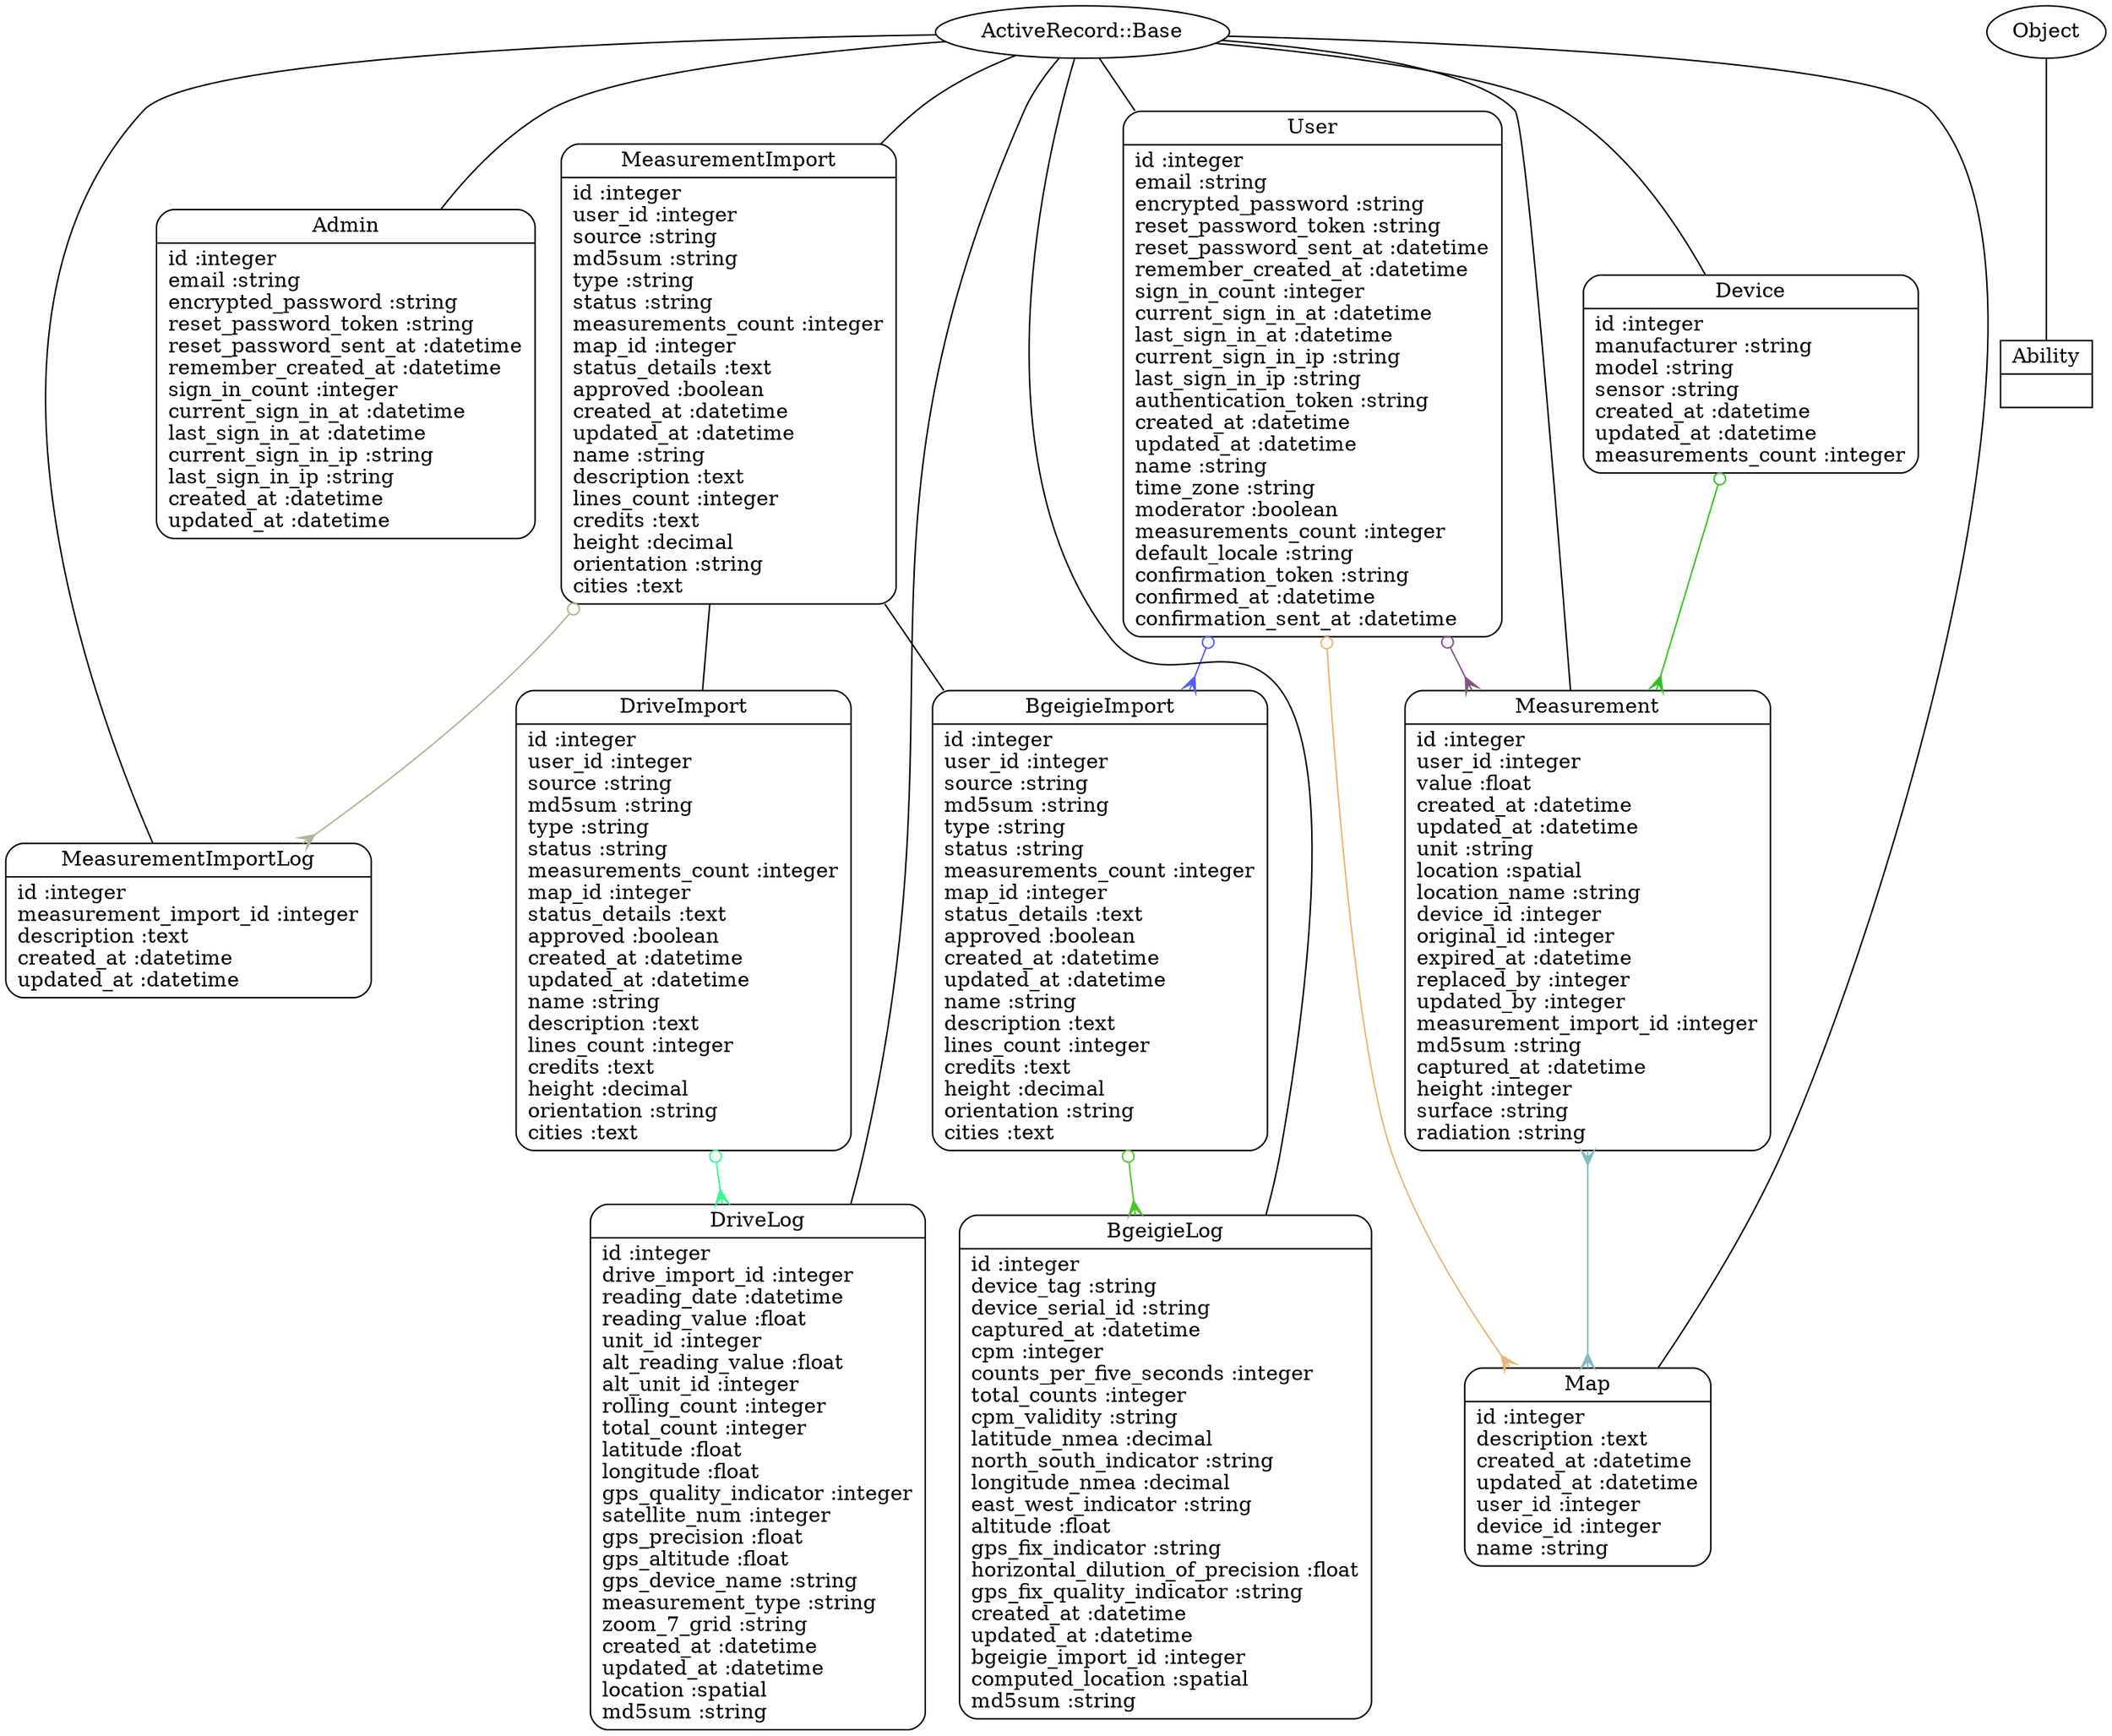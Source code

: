 digraph models_diagram {
	graph[overlap=false, splines=true]
	"MeasurementImport" [shape=Mrecord, label="{MeasurementImport|id :integer\luser_id :integer\lsource :string\lmd5sum :string\ltype :string\lstatus :string\lmeasurements_count :integer\lmap_id :integer\lstatus_details :text\lapproved :boolean\lcreated_at :datetime\lupdated_at :datetime\lname :string\ldescription :text\llines_count :integer\lcredits :text\lheight :decimal\lorientation :string\lcities :text\l}"]
	"Admin" [shape=Mrecord, label="{Admin|id :integer\lemail :string\lencrypted_password :string\lreset_password_token :string\lreset_password_sent_at :datetime\lremember_created_at :datetime\lsign_in_count :integer\lcurrent_sign_in_at :datetime\llast_sign_in_at :datetime\lcurrent_sign_in_ip :string\llast_sign_in_ip :string\lcreated_at :datetime\lupdated_at :datetime\l}"]
	"Ability" [shape=record, label="{Ability|}"]
	"Device" [shape=Mrecord, label="{Device|id :integer\lmanufacturer :string\lmodel :string\lsensor :string\lcreated_at :datetime\lupdated_at :datetime\lmeasurements_count :integer\l}"]
	"User" [shape=Mrecord, label="{User|id :integer\lemail :string\lencrypted_password :string\lreset_password_token :string\lreset_password_sent_at :datetime\lremember_created_at :datetime\lsign_in_count :integer\lcurrent_sign_in_at :datetime\llast_sign_in_at :datetime\lcurrent_sign_in_ip :string\llast_sign_in_ip :string\lauthentication_token :string\lcreated_at :datetime\lupdated_at :datetime\lname :string\ltime_zone :string\lmoderator :boolean\lmeasurements_count :integer\ldefault_locale :string\lconfirmation_token :string\lconfirmed_at :datetime\lconfirmation_sent_at :datetime\l}"]
	"BgeigieImport" [shape=Mrecord, label="{BgeigieImport|id :integer\luser_id :integer\lsource :string\lmd5sum :string\ltype :string\lstatus :string\lmeasurements_count :integer\lmap_id :integer\lstatus_details :text\lapproved :boolean\lcreated_at :datetime\lupdated_at :datetime\lname :string\ldescription :text\llines_count :integer\lcredits :text\lheight :decimal\lorientation :string\lcities :text\l}"]
	"Map" [shape=Mrecord, label="{Map|id :integer\ldescription :text\lcreated_at :datetime\lupdated_at :datetime\luser_id :integer\ldevice_id :integer\lname :string\l}"]
	"DriveLog" [shape=Mrecord, label="{DriveLog|id :integer\ldrive_import_id :integer\lreading_date :datetime\lreading_value :float\lunit_id :integer\lalt_reading_value :float\lalt_unit_id :integer\lrolling_count :integer\ltotal_count :integer\llatitude :float\llongitude :float\lgps_quality_indicator :integer\lsatellite_num :integer\lgps_precision :float\lgps_altitude :float\lgps_device_name :string\lmeasurement_type :string\lzoom_7_grid :string\lcreated_at :datetime\lupdated_at :datetime\llocation :spatial\lmd5sum :string\l}"]
	"DriveImport" [shape=Mrecord, label="{DriveImport|id :integer\luser_id :integer\lsource :string\lmd5sum :string\ltype :string\lstatus :string\lmeasurements_count :integer\lmap_id :integer\lstatus_details :text\lapproved :boolean\lcreated_at :datetime\lupdated_at :datetime\lname :string\ldescription :text\llines_count :integer\lcredits :text\lheight :decimal\lorientation :string\lcities :text\l}"]
	"Measurement" [shape=Mrecord, label="{Measurement|id :integer\luser_id :integer\lvalue :float\lcreated_at :datetime\lupdated_at :datetime\lunit :string\llocation :spatial\llocation_name :string\ldevice_id :integer\loriginal_id :integer\lexpired_at :datetime\lreplaced_by :integer\lupdated_by :integer\lmeasurement_import_id :integer\lmd5sum :string\lcaptured_at :datetime\lheight :integer\lsurface :string\lradiation :string\l}"]
	"MeasurementImportLog" [shape=Mrecord, label="{MeasurementImportLog|id :integer\lmeasurement_import_id :integer\ldescription :text\lcreated_at :datetime\lupdated_at :datetime\l}"]
	"BgeigieLog" [shape=Mrecord, label="{BgeigieLog|id :integer\ldevice_tag :string\ldevice_serial_id :string\lcaptured_at :datetime\lcpm :integer\lcounts_per_five_seconds :integer\ltotal_counts :integer\lcpm_validity :string\llatitude_nmea :decimal\lnorth_south_indicator :string\llongitude_nmea :decimal\least_west_indicator :string\laltitude :float\lgps_fix_indicator :string\lhorizontal_dilution_of_precision :float\lgps_fix_quality_indicator :string\lcreated_at :datetime\lupdated_at :datetime\lbgeigie_import_id :integer\lcomputed_location :spatial\lmd5sum :string\l}"]
	"MeasurementImport" -> "MeasurementImportLog" [arrowtail=odot, arrowhead=crow, dir=both color="#AFB591"]
	"ActiveRecord::Base" -> "MeasurementImport" [label="", arrowhead="none", arrowtail="onormal"]
	"ActiveRecord::Base" -> "Admin" [label="", arrowhead="none", arrowtail="onormal"]
	"Object" -> "Ability" [label="", arrowhead="none", arrowtail="onormal"]
	"Device" -> "Measurement" [arrowtail=odot, arrowhead=crow, dir=both color="#2AC61C"]
	"ActiveRecord::Base" -> "Device" [label="", arrowhead="none", arrowtail="onormal"]
	"User" -> "BgeigieImport" [arrowtail=odot, arrowhead=crow, dir=both color="#5460EE"]
	"User" -> "Measurement" [arrowtail=odot, arrowhead=crow, dir=both color="#7E5782"]
	"User" -> "Map" [arrowtail=odot, arrowhead=crow, dir=both color="#EBB370"]
	"ActiveRecord::Base" -> "User" [label="", arrowhead="none", arrowtail="onormal"]
	"BgeigieImport" -> "BgeigieLog" [arrowtail=odot, arrowhead=crow, dir=both color="#4CC723"]
	"MeasurementImport" -> "BgeigieImport" [label="", arrowhead="none", arrowtail="onormal"]
	"ActiveRecord::Base" -> "Map" [label="", arrowhead="none", arrowtail="onormal"]
	"ActiveRecord::Base" -> "DriveLog" [label="", arrowhead="none", arrowtail="onormal"]
	"DriveImport" -> "DriveLog" [arrowtail=odot, arrowhead=crow, dir=both color="#36FA92"]
	"MeasurementImport" -> "DriveImport" [label="", arrowhead="none", arrowtail="onormal"]
	"Measurement" -> "Map" [arrowtail=crow, arrowhead=crow, dir=both color="#81BDBE"]
	"ActiveRecord::Base" -> "Measurement" [label="", arrowhead="none", arrowtail="onormal"]
	"ActiveRecord::Base" -> "MeasurementImportLog" [label="", arrowhead="none", arrowtail="onormal"]
	"ActiveRecord::Base" -> "BgeigieLog" [label="", arrowhead="none", arrowtail="onormal"]
}
